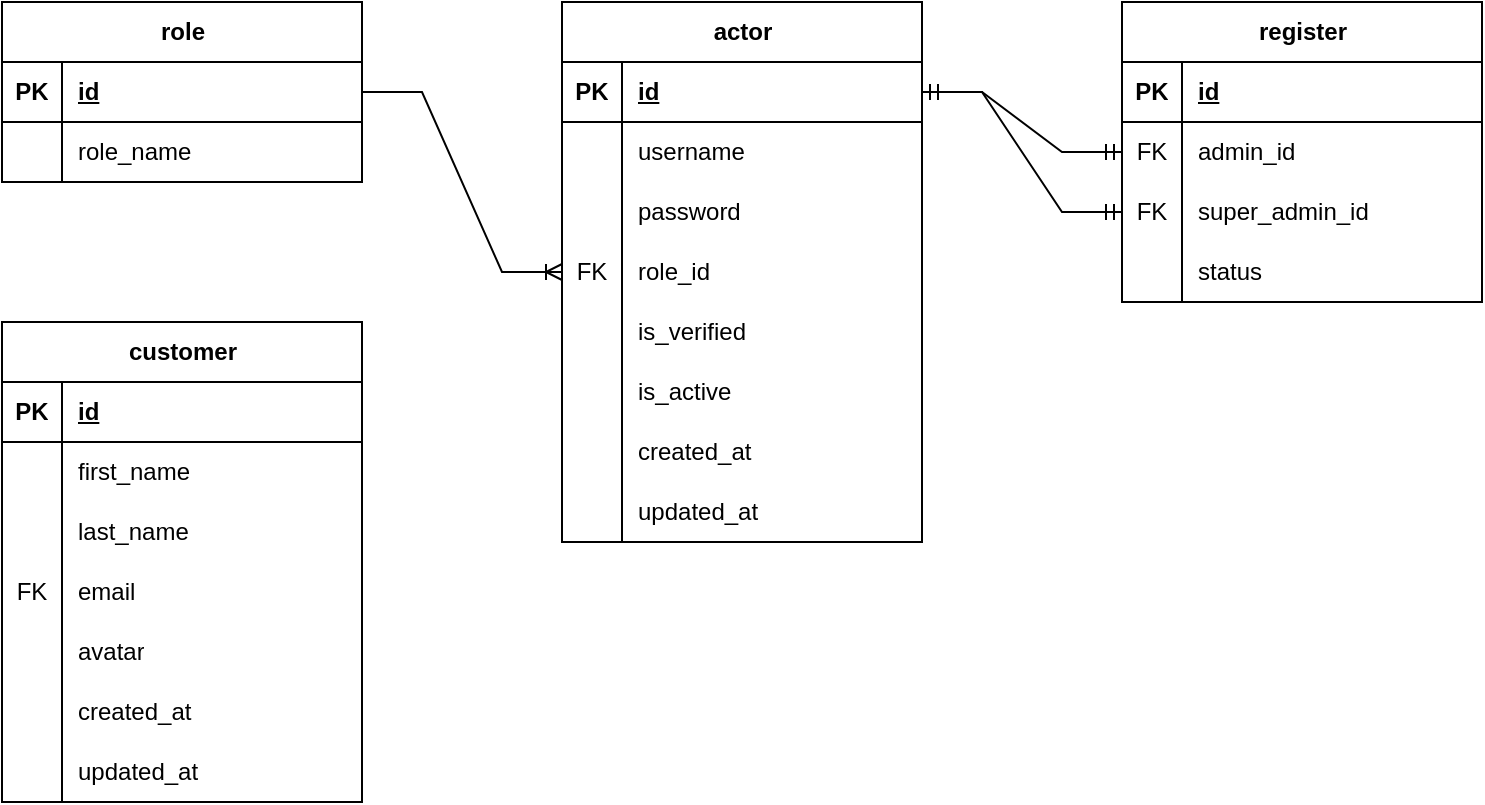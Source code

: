 <mxfile version="21.3.5" type="github">
  <diagram name="Page-1" id="bxqhoE-cmlJoWQWJi36k">
    <mxGraphModel dx="794" dy="438" grid="1" gridSize="10" guides="1" tooltips="1" connect="1" arrows="1" fold="1" page="1" pageScale="1" pageWidth="850" pageHeight="1400" math="0" shadow="0">
      <root>
        <mxCell id="0" />
        <mxCell id="1" parent="0" />
        <mxCell id="myVGlQ6n-wLWXdk3XVoU-1" value="actor" style="shape=table;startSize=30;container=1;collapsible=1;childLayout=tableLayout;fixedRows=1;rowLines=0;fontStyle=1;align=center;resizeLast=1;html=1;" vertex="1" parent="1">
          <mxGeometry x="320" y="40" width="180" height="270" as="geometry" />
        </mxCell>
        <mxCell id="myVGlQ6n-wLWXdk3XVoU-2" value="" style="shape=tableRow;horizontal=0;startSize=0;swimlaneHead=0;swimlaneBody=0;fillColor=none;collapsible=0;dropTarget=0;points=[[0,0.5],[1,0.5]];portConstraint=eastwest;top=0;left=0;right=0;bottom=1;" vertex="1" parent="myVGlQ6n-wLWXdk3XVoU-1">
          <mxGeometry y="30" width="180" height="30" as="geometry" />
        </mxCell>
        <mxCell id="myVGlQ6n-wLWXdk3XVoU-3" value="PK" style="shape=partialRectangle;connectable=0;fillColor=none;top=0;left=0;bottom=0;right=0;fontStyle=1;overflow=hidden;whiteSpace=wrap;html=1;" vertex="1" parent="myVGlQ6n-wLWXdk3XVoU-2">
          <mxGeometry width="30" height="30" as="geometry">
            <mxRectangle width="30" height="30" as="alternateBounds" />
          </mxGeometry>
        </mxCell>
        <mxCell id="myVGlQ6n-wLWXdk3XVoU-4" value="id" style="shape=partialRectangle;connectable=0;fillColor=none;top=0;left=0;bottom=0;right=0;align=left;spacingLeft=6;fontStyle=5;overflow=hidden;whiteSpace=wrap;html=1;" vertex="1" parent="myVGlQ6n-wLWXdk3XVoU-2">
          <mxGeometry x="30" width="150" height="30" as="geometry">
            <mxRectangle width="150" height="30" as="alternateBounds" />
          </mxGeometry>
        </mxCell>
        <mxCell id="myVGlQ6n-wLWXdk3XVoU-5" value="" style="shape=tableRow;horizontal=0;startSize=0;swimlaneHead=0;swimlaneBody=0;fillColor=none;collapsible=0;dropTarget=0;points=[[0,0.5],[1,0.5]];portConstraint=eastwest;top=0;left=0;right=0;bottom=0;" vertex="1" parent="myVGlQ6n-wLWXdk3XVoU-1">
          <mxGeometry y="60" width="180" height="30" as="geometry" />
        </mxCell>
        <mxCell id="myVGlQ6n-wLWXdk3XVoU-6" value="" style="shape=partialRectangle;connectable=0;fillColor=none;top=0;left=0;bottom=0;right=0;editable=1;overflow=hidden;whiteSpace=wrap;html=1;" vertex="1" parent="myVGlQ6n-wLWXdk3XVoU-5">
          <mxGeometry width="30" height="30" as="geometry">
            <mxRectangle width="30" height="30" as="alternateBounds" />
          </mxGeometry>
        </mxCell>
        <mxCell id="myVGlQ6n-wLWXdk3XVoU-7" value="username" style="shape=partialRectangle;connectable=0;fillColor=none;top=0;left=0;bottom=0;right=0;align=left;spacingLeft=6;overflow=hidden;whiteSpace=wrap;html=1;" vertex="1" parent="myVGlQ6n-wLWXdk3XVoU-5">
          <mxGeometry x="30" width="150" height="30" as="geometry">
            <mxRectangle width="150" height="30" as="alternateBounds" />
          </mxGeometry>
        </mxCell>
        <mxCell id="myVGlQ6n-wLWXdk3XVoU-8" value="" style="shape=tableRow;horizontal=0;startSize=0;swimlaneHead=0;swimlaneBody=0;fillColor=none;collapsible=0;dropTarget=0;points=[[0,0.5],[1,0.5]];portConstraint=eastwest;top=0;left=0;right=0;bottom=0;" vertex="1" parent="myVGlQ6n-wLWXdk3XVoU-1">
          <mxGeometry y="90" width="180" height="30" as="geometry" />
        </mxCell>
        <mxCell id="myVGlQ6n-wLWXdk3XVoU-9" value="" style="shape=partialRectangle;connectable=0;fillColor=none;top=0;left=0;bottom=0;right=0;editable=1;overflow=hidden;whiteSpace=wrap;html=1;" vertex="1" parent="myVGlQ6n-wLWXdk3XVoU-8">
          <mxGeometry width="30" height="30" as="geometry">
            <mxRectangle width="30" height="30" as="alternateBounds" />
          </mxGeometry>
        </mxCell>
        <mxCell id="myVGlQ6n-wLWXdk3XVoU-10" value="password" style="shape=partialRectangle;connectable=0;fillColor=none;top=0;left=0;bottom=0;right=0;align=left;spacingLeft=6;overflow=hidden;whiteSpace=wrap;html=1;" vertex="1" parent="myVGlQ6n-wLWXdk3XVoU-8">
          <mxGeometry x="30" width="150" height="30" as="geometry">
            <mxRectangle width="150" height="30" as="alternateBounds" />
          </mxGeometry>
        </mxCell>
        <mxCell id="myVGlQ6n-wLWXdk3XVoU-11" value="" style="shape=tableRow;horizontal=0;startSize=0;swimlaneHead=0;swimlaneBody=0;fillColor=none;collapsible=0;dropTarget=0;points=[[0,0.5],[1,0.5]];portConstraint=eastwest;top=0;left=0;right=0;bottom=0;" vertex="1" parent="myVGlQ6n-wLWXdk3XVoU-1">
          <mxGeometry y="120" width="180" height="30" as="geometry" />
        </mxCell>
        <mxCell id="myVGlQ6n-wLWXdk3XVoU-12" value="FK" style="shape=partialRectangle;connectable=0;fillColor=none;top=0;left=0;bottom=0;right=0;editable=1;overflow=hidden;whiteSpace=wrap;html=1;" vertex="1" parent="myVGlQ6n-wLWXdk3XVoU-11">
          <mxGeometry width="30" height="30" as="geometry">
            <mxRectangle width="30" height="30" as="alternateBounds" />
          </mxGeometry>
        </mxCell>
        <mxCell id="myVGlQ6n-wLWXdk3XVoU-13" value="role_id" style="shape=partialRectangle;connectable=0;fillColor=none;top=0;left=0;bottom=0;right=0;align=left;spacingLeft=6;overflow=hidden;whiteSpace=wrap;html=1;" vertex="1" parent="myVGlQ6n-wLWXdk3XVoU-11">
          <mxGeometry x="30" width="150" height="30" as="geometry">
            <mxRectangle width="150" height="30" as="alternateBounds" />
          </mxGeometry>
        </mxCell>
        <mxCell id="myVGlQ6n-wLWXdk3XVoU-14" value="" style="shape=tableRow;horizontal=0;startSize=0;swimlaneHead=0;swimlaneBody=0;fillColor=none;collapsible=0;dropTarget=0;points=[[0,0.5],[1,0.5]];portConstraint=eastwest;top=0;left=0;right=0;bottom=0;" vertex="1" parent="myVGlQ6n-wLWXdk3XVoU-1">
          <mxGeometry y="150" width="180" height="30" as="geometry" />
        </mxCell>
        <mxCell id="myVGlQ6n-wLWXdk3XVoU-15" value="" style="shape=partialRectangle;connectable=0;fillColor=none;top=0;left=0;bottom=0;right=0;editable=1;overflow=hidden;whiteSpace=wrap;html=1;" vertex="1" parent="myVGlQ6n-wLWXdk3XVoU-14">
          <mxGeometry width="30" height="30" as="geometry">
            <mxRectangle width="30" height="30" as="alternateBounds" />
          </mxGeometry>
        </mxCell>
        <mxCell id="myVGlQ6n-wLWXdk3XVoU-16" value="is_verified" style="shape=partialRectangle;connectable=0;fillColor=none;top=0;left=0;bottom=0;right=0;align=left;spacingLeft=6;overflow=hidden;whiteSpace=wrap;html=1;" vertex="1" parent="myVGlQ6n-wLWXdk3XVoU-14">
          <mxGeometry x="30" width="150" height="30" as="geometry">
            <mxRectangle width="150" height="30" as="alternateBounds" />
          </mxGeometry>
        </mxCell>
        <mxCell id="myVGlQ6n-wLWXdk3XVoU-17" value="" style="shape=tableRow;horizontal=0;startSize=0;swimlaneHead=0;swimlaneBody=0;fillColor=none;collapsible=0;dropTarget=0;points=[[0,0.5],[1,0.5]];portConstraint=eastwest;top=0;left=0;right=0;bottom=0;" vertex="1" parent="myVGlQ6n-wLWXdk3XVoU-1">
          <mxGeometry y="180" width="180" height="30" as="geometry" />
        </mxCell>
        <mxCell id="myVGlQ6n-wLWXdk3XVoU-18" value="" style="shape=partialRectangle;connectable=0;fillColor=none;top=0;left=0;bottom=0;right=0;editable=1;overflow=hidden;whiteSpace=wrap;html=1;" vertex="1" parent="myVGlQ6n-wLWXdk3XVoU-17">
          <mxGeometry width="30" height="30" as="geometry">
            <mxRectangle width="30" height="30" as="alternateBounds" />
          </mxGeometry>
        </mxCell>
        <mxCell id="myVGlQ6n-wLWXdk3XVoU-19" value="is_active" style="shape=partialRectangle;connectable=0;fillColor=none;top=0;left=0;bottom=0;right=0;align=left;spacingLeft=6;overflow=hidden;whiteSpace=wrap;html=1;" vertex="1" parent="myVGlQ6n-wLWXdk3XVoU-17">
          <mxGeometry x="30" width="150" height="30" as="geometry">
            <mxRectangle width="150" height="30" as="alternateBounds" />
          </mxGeometry>
        </mxCell>
        <mxCell id="myVGlQ6n-wLWXdk3XVoU-20" value="" style="shape=tableRow;horizontal=0;startSize=0;swimlaneHead=0;swimlaneBody=0;fillColor=none;collapsible=0;dropTarget=0;points=[[0,0.5],[1,0.5]];portConstraint=eastwest;top=0;left=0;right=0;bottom=0;" vertex="1" parent="myVGlQ6n-wLWXdk3XVoU-1">
          <mxGeometry y="210" width="180" height="30" as="geometry" />
        </mxCell>
        <mxCell id="myVGlQ6n-wLWXdk3XVoU-21" value="" style="shape=partialRectangle;connectable=0;fillColor=none;top=0;left=0;bottom=0;right=0;editable=1;overflow=hidden;whiteSpace=wrap;html=1;" vertex="1" parent="myVGlQ6n-wLWXdk3XVoU-20">
          <mxGeometry width="30" height="30" as="geometry">
            <mxRectangle width="30" height="30" as="alternateBounds" />
          </mxGeometry>
        </mxCell>
        <mxCell id="myVGlQ6n-wLWXdk3XVoU-22" value="created_at" style="shape=partialRectangle;connectable=0;fillColor=none;top=0;left=0;bottom=0;right=0;align=left;spacingLeft=6;overflow=hidden;whiteSpace=wrap;html=1;" vertex="1" parent="myVGlQ6n-wLWXdk3XVoU-20">
          <mxGeometry x="30" width="150" height="30" as="geometry">
            <mxRectangle width="150" height="30" as="alternateBounds" />
          </mxGeometry>
        </mxCell>
        <mxCell id="myVGlQ6n-wLWXdk3XVoU-23" value="" style="shape=tableRow;horizontal=0;startSize=0;swimlaneHead=0;swimlaneBody=0;fillColor=none;collapsible=0;dropTarget=0;points=[[0,0.5],[1,0.5]];portConstraint=eastwest;top=0;left=0;right=0;bottom=0;" vertex="1" parent="myVGlQ6n-wLWXdk3XVoU-1">
          <mxGeometry y="240" width="180" height="30" as="geometry" />
        </mxCell>
        <mxCell id="myVGlQ6n-wLWXdk3XVoU-24" value="" style="shape=partialRectangle;connectable=0;fillColor=none;top=0;left=0;bottom=0;right=0;editable=1;overflow=hidden;whiteSpace=wrap;html=1;" vertex="1" parent="myVGlQ6n-wLWXdk3XVoU-23">
          <mxGeometry width="30" height="30" as="geometry">
            <mxRectangle width="30" height="30" as="alternateBounds" />
          </mxGeometry>
        </mxCell>
        <mxCell id="myVGlQ6n-wLWXdk3XVoU-25" value="updated_at" style="shape=partialRectangle;connectable=0;fillColor=none;top=0;left=0;bottom=0;right=0;align=left;spacingLeft=6;overflow=hidden;whiteSpace=wrap;html=1;" vertex="1" parent="myVGlQ6n-wLWXdk3XVoU-23">
          <mxGeometry x="30" width="150" height="30" as="geometry">
            <mxRectangle width="150" height="30" as="alternateBounds" />
          </mxGeometry>
        </mxCell>
        <mxCell id="myVGlQ6n-wLWXdk3XVoU-26" value="customer" style="shape=table;startSize=30;container=1;collapsible=1;childLayout=tableLayout;fixedRows=1;rowLines=0;fontStyle=1;align=center;resizeLast=1;html=1;" vertex="1" parent="1">
          <mxGeometry x="40" y="200" width="180" height="240" as="geometry" />
        </mxCell>
        <mxCell id="myVGlQ6n-wLWXdk3XVoU-27" value="" style="shape=tableRow;horizontal=0;startSize=0;swimlaneHead=0;swimlaneBody=0;fillColor=none;collapsible=0;dropTarget=0;points=[[0,0.5],[1,0.5]];portConstraint=eastwest;top=0;left=0;right=0;bottom=1;" vertex="1" parent="myVGlQ6n-wLWXdk3XVoU-26">
          <mxGeometry y="30" width="180" height="30" as="geometry" />
        </mxCell>
        <mxCell id="myVGlQ6n-wLWXdk3XVoU-28" value="PK" style="shape=partialRectangle;connectable=0;fillColor=none;top=0;left=0;bottom=0;right=0;fontStyle=1;overflow=hidden;whiteSpace=wrap;html=1;" vertex="1" parent="myVGlQ6n-wLWXdk3XVoU-27">
          <mxGeometry width="30" height="30" as="geometry">
            <mxRectangle width="30" height="30" as="alternateBounds" />
          </mxGeometry>
        </mxCell>
        <mxCell id="myVGlQ6n-wLWXdk3XVoU-29" value="id" style="shape=partialRectangle;connectable=0;fillColor=none;top=0;left=0;bottom=0;right=0;align=left;spacingLeft=6;fontStyle=5;overflow=hidden;whiteSpace=wrap;html=1;" vertex="1" parent="myVGlQ6n-wLWXdk3XVoU-27">
          <mxGeometry x="30" width="150" height="30" as="geometry">
            <mxRectangle width="150" height="30" as="alternateBounds" />
          </mxGeometry>
        </mxCell>
        <mxCell id="myVGlQ6n-wLWXdk3XVoU-30" value="" style="shape=tableRow;horizontal=0;startSize=0;swimlaneHead=0;swimlaneBody=0;fillColor=none;collapsible=0;dropTarget=0;points=[[0,0.5],[1,0.5]];portConstraint=eastwest;top=0;left=0;right=0;bottom=0;" vertex="1" parent="myVGlQ6n-wLWXdk3XVoU-26">
          <mxGeometry y="60" width="180" height="30" as="geometry" />
        </mxCell>
        <mxCell id="myVGlQ6n-wLWXdk3XVoU-31" value="" style="shape=partialRectangle;connectable=0;fillColor=none;top=0;left=0;bottom=0;right=0;editable=1;overflow=hidden;whiteSpace=wrap;html=1;" vertex="1" parent="myVGlQ6n-wLWXdk3XVoU-30">
          <mxGeometry width="30" height="30" as="geometry">
            <mxRectangle width="30" height="30" as="alternateBounds" />
          </mxGeometry>
        </mxCell>
        <mxCell id="myVGlQ6n-wLWXdk3XVoU-32" value="first_name" style="shape=partialRectangle;connectable=0;fillColor=none;top=0;left=0;bottom=0;right=0;align=left;spacingLeft=6;overflow=hidden;whiteSpace=wrap;html=1;" vertex="1" parent="myVGlQ6n-wLWXdk3XVoU-30">
          <mxGeometry x="30" width="150" height="30" as="geometry">
            <mxRectangle width="150" height="30" as="alternateBounds" />
          </mxGeometry>
        </mxCell>
        <mxCell id="myVGlQ6n-wLWXdk3XVoU-33" value="" style="shape=tableRow;horizontal=0;startSize=0;swimlaneHead=0;swimlaneBody=0;fillColor=none;collapsible=0;dropTarget=0;points=[[0,0.5],[1,0.5]];portConstraint=eastwest;top=0;left=0;right=0;bottom=0;" vertex="1" parent="myVGlQ6n-wLWXdk3XVoU-26">
          <mxGeometry y="90" width="180" height="30" as="geometry" />
        </mxCell>
        <mxCell id="myVGlQ6n-wLWXdk3XVoU-34" value="" style="shape=partialRectangle;connectable=0;fillColor=none;top=0;left=0;bottom=0;right=0;editable=1;overflow=hidden;whiteSpace=wrap;html=1;" vertex="1" parent="myVGlQ6n-wLWXdk3XVoU-33">
          <mxGeometry width="30" height="30" as="geometry">
            <mxRectangle width="30" height="30" as="alternateBounds" />
          </mxGeometry>
        </mxCell>
        <mxCell id="myVGlQ6n-wLWXdk3XVoU-35" value="last_name" style="shape=partialRectangle;connectable=0;fillColor=none;top=0;left=0;bottom=0;right=0;align=left;spacingLeft=6;overflow=hidden;whiteSpace=wrap;html=1;" vertex="1" parent="myVGlQ6n-wLWXdk3XVoU-33">
          <mxGeometry x="30" width="150" height="30" as="geometry">
            <mxRectangle width="150" height="30" as="alternateBounds" />
          </mxGeometry>
        </mxCell>
        <mxCell id="myVGlQ6n-wLWXdk3XVoU-36" value="" style="shape=tableRow;horizontal=0;startSize=0;swimlaneHead=0;swimlaneBody=0;fillColor=none;collapsible=0;dropTarget=0;points=[[0,0.5],[1,0.5]];portConstraint=eastwest;top=0;left=0;right=0;bottom=0;" vertex="1" parent="myVGlQ6n-wLWXdk3XVoU-26">
          <mxGeometry y="120" width="180" height="30" as="geometry" />
        </mxCell>
        <mxCell id="myVGlQ6n-wLWXdk3XVoU-37" value="FK" style="shape=partialRectangle;connectable=0;fillColor=none;top=0;left=0;bottom=0;right=0;editable=1;overflow=hidden;whiteSpace=wrap;html=1;" vertex="1" parent="myVGlQ6n-wLWXdk3XVoU-36">
          <mxGeometry width="30" height="30" as="geometry">
            <mxRectangle width="30" height="30" as="alternateBounds" />
          </mxGeometry>
        </mxCell>
        <mxCell id="myVGlQ6n-wLWXdk3XVoU-38" value="email" style="shape=partialRectangle;connectable=0;fillColor=none;top=0;left=0;bottom=0;right=0;align=left;spacingLeft=6;overflow=hidden;whiteSpace=wrap;html=1;" vertex="1" parent="myVGlQ6n-wLWXdk3XVoU-36">
          <mxGeometry x="30" width="150" height="30" as="geometry">
            <mxRectangle width="150" height="30" as="alternateBounds" />
          </mxGeometry>
        </mxCell>
        <mxCell id="myVGlQ6n-wLWXdk3XVoU-39" value="" style="shape=tableRow;horizontal=0;startSize=0;swimlaneHead=0;swimlaneBody=0;fillColor=none;collapsible=0;dropTarget=0;points=[[0,0.5],[1,0.5]];portConstraint=eastwest;top=0;left=0;right=0;bottom=0;" vertex="1" parent="myVGlQ6n-wLWXdk3XVoU-26">
          <mxGeometry y="150" width="180" height="30" as="geometry" />
        </mxCell>
        <mxCell id="myVGlQ6n-wLWXdk3XVoU-40" value="" style="shape=partialRectangle;connectable=0;fillColor=none;top=0;left=0;bottom=0;right=0;editable=1;overflow=hidden;whiteSpace=wrap;html=1;" vertex="1" parent="myVGlQ6n-wLWXdk3XVoU-39">
          <mxGeometry width="30" height="30" as="geometry">
            <mxRectangle width="30" height="30" as="alternateBounds" />
          </mxGeometry>
        </mxCell>
        <mxCell id="myVGlQ6n-wLWXdk3XVoU-41" value="avatar" style="shape=partialRectangle;connectable=0;fillColor=none;top=0;left=0;bottom=0;right=0;align=left;spacingLeft=6;overflow=hidden;whiteSpace=wrap;html=1;" vertex="1" parent="myVGlQ6n-wLWXdk3XVoU-39">
          <mxGeometry x="30" width="150" height="30" as="geometry">
            <mxRectangle width="150" height="30" as="alternateBounds" />
          </mxGeometry>
        </mxCell>
        <mxCell id="myVGlQ6n-wLWXdk3XVoU-45" value="" style="shape=tableRow;horizontal=0;startSize=0;swimlaneHead=0;swimlaneBody=0;fillColor=none;collapsible=0;dropTarget=0;points=[[0,0.5],[1,0.5]];portConstraint=eastwest;top=0;left=0;right=0;bottom=0;" vertex="1" parent="myVGlQ6n-wLWXdk3XVoU-26">
          <mxGeometry y="180" width="180" height="30" as="geometry" />
        </mxCell>
        <mxCell id="myVGlQ6n-wLWXdk3XVoU-46" value="" style="shape=partialRectangle;connectable=0;fillColor=none;top=0;left=0;bottom=0;right=0;editable=1;overflow=hidden;whiteSpace=wrap;html=1;" vertex="1" parent="myVGlQ6n-wLWXdk3XVoU-45">
          <mxGeometry width="30" height="30" as="geometry">
            <mxRectangle width="30" height="30" as="alternateBounds" />
          </mxGeometry>
        </mxCell>
        <mxCell id="myVGlQ6n-wLWXdk3XVoU-47" value="created_at" style="shape=partialRectangle;connectable=0;fillColor=none;top=0;left=0;bottom=0;right=0;align=left;spacingLeft=6;overflow=hidden;whiteSpace=wrap;html=1;" vertex="1" parent="myVGlQ6n-wLWXdk3XVoU-45">
          <mxGeometry x="30" width="150" height="30" as="geometry">
            <mxRectangle width="150" height="30" as="alternateBounds" />
          </mxGeometry>
        </mxCell>
        <mxCell id="myVGlQ6n-wLWXdk3XVoU-48" value="" style="shape=tableRow;horizontal=0;startSize=0;swimlaneHead=0;swimlaneBody=0;fillColor=none;collapsible=0;dropTarget=0;points=[[0,0.5],[1,0.5]];portConstraint=eastwest;top=0;left=0;right=0;bottom=0;" vertex="1" parent="myVGlQ6n-wLWXdk3XVoU-26">
          <mxGeometry y="210" width="180" height="30" as="geometry" />
        </mxCell>
        <mxCell id="myVGlQ6n-wLWXdk3XVoU-49" value="" style="shape=partialRectangle;connectable=0;fillColor=none;top=0;left=0;bottom=0;right=0;editable=1;overflow=hidden;whiteSpace=wrap;html=1;" vertex="1" parent="myVGlQ6n-wLWXdk3XVoU-48">
          <mxGeometry width="30" height="30" as="geometry">
            <mxRectangle width="30" height="30" as="alternateBounds" />
          </mxGeometry>
        </mxCell>
        <mxCell id="myVGlQ6n-wLWXdk3XVoU-50" value="updated_at" style="shape=partialRectangle;connectable=0;fillColor=none;top=0;left=0;bottom=0;right=0;align=left;spacingLeft=6;overflow=hidden;whiteSpace=wrap;html=1;" vertex="1" parent="myVGlQ6n-wLWXdk3XVoU-48">
          <mxGeometry x="30" width="150" height="30" as="geometry">
            <mxRectangle width="150" height="30" as="alternateBounds" />
          </mxGeometry>
        </mxCell>
        <mxCell id="myVGlQ6n-wLWXdk3XVoU-54" value="role" style="shape=table;startSize=30;container=1;collapsible=1;childLayout=tableLayout;fixedRows=1;rowLines=0;fontStyle=1;align=center;resizeLast=1;html=1;" vertex="1" parent="1">
          <mxGeometry x="40" y="40" width="180" height="90" as="geometry" />
        </mxCell>
        <mxCell id="myVGlQ6n-wLWXdk3XVoU-55" value="" style="shape=tableRow;horizontal=0;startSize=0;swimlaneHead=0;swimlaneBody=0;fillColor=none;collapsible=0;dropTarget=0;points=[[0,0.5],[1,0.5]];portConstraint=eastwest;top=0;left=0;right=0;bottom=1;" vertex="1" parent="myVGlQ6n-wLWXdk3XVoU-54">
          <mxGeometry y="30" width="180" height="30" as="geometry" />
        </mxCell>
        <mxCell id="myVGlQ6n-wLWXdk3XVoU-56" value="PK" style="shape=partialRectangle;connectable=0;fillColor=none;top=0;left=0;bottom=0;right=0;fontStyle=1;overflow=hidden;whiteSpace=wrap;html=1;" vertex="1" parent="myVGlQ6n-wLWXdk3XVoU-55">
          <mxGeometry width="30" height="30" as="geometry">
            <mxRectangle width="30" height="30" as="alternateBounds" />
          </mxGeometry>
        </mxCell>
        <mxCell id="myVGlQ6n-wLWXdk3XVoU-57" value="id" style="shape=partialRectangle;connectable=0;fillColor=none;top=0;left=0;bottom=0;right=0;align=left;spacingLeft=6;fontStyle=5;overflow=hidden;whiteSpace=wrap;html=1;" vertex="1" parent="myVGlQ6n-wLWXdk3XVoU-55">
          <mxGeometry x="30" width="150" height="30" as="geometry">
            <mxRectangle width="150" height="30" as="alternateBounds" />
          </mxGeometry>
        </mxCell>
        <mxCell id="myVGlQ6n-wLWXdk3XVoU-58" value="" style="shape=tableRow;horizontal=0;startSize=0;swimlaneHead=0;swimlaneBody=0;fillColor=none;collapsible=0;dropTarget=0;points=[[0,0.5],[1,0.5]];portConstraint=eastwest;top=0;left=0;right=0;bottom=0;" vertex="1" parent="myVGlQ6n-wLWXdk3XVoU-54">
          <mxGeometry y="60" width="180" height="30" as="geometry" />
        </mxCell>
        <mxCell id="myVGlQ6n-wLWXdk3XVoU-59" value="" style="shape=partialRectangle;connectable=0;fillColor=none;top=0;left=0;bottom=0;right=0;editable=1;overflow=hidden;whiteSpace=wrap;html=1;" vertex="1" parent="myVGlQ6n-wLWXdk3XVoU-58">
          <mxGeometry width="30" height="30" as="geometry">
            <mxRectangle width="30" height="30" as="alternateBounds" />
          </mxGeometry>
        </mxCell>
        <mxCell id="myVGlQ6n-wLWXdk3XVoU-60" value="role_name" style="shape=partialRectangle;connectable=0;fillColor=none;top=0;left=0;bottom=0;right=0;align=left;spacingLeft=6;overflow=hidden;whiteSpace=wrap;html=1;" vertex="1" parent="myVGlQ6n-wLWXdk3XVoU-58">
          <mxGeometry x="30" width="150" height="30" as="geometry">
            <mxRectangle width="150" height="30" as="alternateBounds" />
          </mxGeometry>
        </mxCell>
        <mxCell id="myVGlQ6n-wLWXdk3XVoU-79" value="register" style="shape=table;startSize=30;container=1;collapsible=1;childLayout=tableLayout;fixedRows=1;rowLines=0;fontStyle=1;align=center;resizeLast=1;html=1;" vertex="1" parent="1">
          <mxGeometry x="600" y="40" width="180" height="150" as="geometry" />
        </mxCell>
        <mxCell id="myVGlQ6n-wLWXdk3XVoU-80" value="" style="shape=tableRow;horizontal=0;startSize=0;swimlaneHead=0;swimlaneBody=0;fillColor=none;collapsible=0;dropTarget=0;points=[[0,0.5],[1,0.5]];portConstraint=eastwest;top=0;left=0;right=0;bottom=1;" vertex="1" parent="myVGlQ6n-wLWXdk3XVoU-79">
          <mxGeometry y="30" width="180" height="30" as="geometry" />
        </mxCell>
        <mxCell id="myVGlQ6n-wLWXdk3XVoU-81" value="PK" style="shape=partialRectangle;connectable=0;fillColor=none;top=0;left=0;bottom=0;right=0;fontStyle=1;overflow=hidden;whiteSpace=wrap;html=1;" vertex="1" parent="myVGlQ6n-wLWXdk3XVoU-80">
          <mxGeometry width="30" height="30" as="geometry">
            <mxRectangle width="30" height="30" as="alternateBounds" />
          </mxGeometry>
        </mxCell>
        <mxCell id="myVGlQ6n-wLWXdk3XVoU-82" value="id" style="shape=partialRectangle;connectable=0;fillColor=none;top=0;left=0;bottom=0;right=0;align=left;spacingLeft=6;fontStyle=5;overflow=hidden;whiteSpace=wrap;html=1;" vertex="1" parent="myVGlQ6n-wLWXdk3XVoU-80">
          <mxGeometry x="30" width="150" height="30" as="geometry">
            <mxRectangle width="150" height="30" as="alternateBounds" />
          </mxGeometry>
        </mxCell>
        <mxCell id="myVGlQ6n-wLWXdk3XVoU-83" value="" style="shape=tableRow;horizontal=0;startSize=0;swimlaneHead=0;swimlaneBody=0;fillColor=none;collapsible=0;dropTarget=0;points=[[0,0.5],[1,0.5]];portConstraint=eastwest;top=0;left=0;right=0;bottom=0;" vertex="1" parent="myVGlQ6n-wLWXdk3XVoU-79">
          <mxGeometry y="60" width="180" height="30" as="geometry" />
        </mxCell>
        <mxCell id="myVGlQ6n-wLWXdk3XVoU-84" value="FK" style="shape=partialRectangle;connectable=0;fillColor=none;top=0;left=0;bottom=0;right=0;editable=1;overflow=hidden;whiteSpace=wrap;html=1;" vertex="1" parent="myVGlQ6n-wLWXdk3XVoU-83">
          <mxGeometry width="30" height="30" as="geometry">
            <mxRectangle width="30" height="30" as="alternateBounds" />
          </mxGeometry>
        </mxCell>
        <mxCell id="myVGlQ6n-wLWXdk3XVoU-85" value="admin_id" style="shape=partialRectangle;connectable=0;fillColor=none;top=0;left=0;bottom=0;right=0;align=left;spacingLeft=6;overflow=hidden;whiteSpace=wrap;html=1;" vertex="1" parent="myVGlQ6n-wLWXdk3XVoU-83">
          <mxGeometry x="30" width="150" height="30" as="geometry">
            <mxRectangle width="150" height="30" as="alternateBounds" />
          </mxGeometry>
        </mxCell>
        <mxCell id="myVGlQ6n-wLWXdk3XVoU-86" value="" style="shape=tableRow;horizontal=0;startSize=0;swimlaneHead=0;swimlaneBody=0;fillColor=none;collapsible=0;dropTarget=0;points=[[0,0.5],[1,0.5]];portConstraint=eastwest;top=0;left=0;right=0;bottom=0;" vertex="1" parent="myVGlQ6n-wLWXdk3XVoU-79">
          <mxGeometry y="90" width="180" height="30" as="geometry" />
        </mxCell>
        <mxCell id="myVGlQ6n-wLWXdk3XVoU-87" value="FK" style="shape=partialRectangle;connectable=0;fillColor=none;top=0;left=0;bottom=0;right=0;editable=1;overflow=hidden;whiteSpace=wrap;html=1;" vertex="1" parent="myVGlQ6n-wLWXdk3XVoU-86">
          <mxGeometry width="30" height="30" as="geometry">
            <mxRectangle width="30" height="30" as="alternateBounds" />
          </mxGeometry>
        </mxCell>
        <mxCell id="myVGlQ6n-wLWXdk3XVoU-88" value="super_admin_id" style="shape=partialRectangle;connectable=0;fillColor=none;top=0;left=0;bottom=0;right=0;align=left;spacingLeft=6;overflow=hidden;whiteSpace=wrap;html=1;" vertex="1" parent="myVGlQ6n-wLWXdk3XVoU-86">
          <mxGeometry x="30" width="150" height="30" as="geometry">
            <mxRectangle width="150" height="30" as="alternateBounds" />
          </mxGeometry>
        </mxCell>
        <mxCell id="myVGlQ6n-wLWXdk3XVoU-89" value="" style="shape=tableRow;horizontal=0;startSize=0;swimlaneHead=0;swimlaneBody=0;fillColor=none;collapsible=0;dropTarget=0;points=[[0,0.5],[1,0.5]];portConstraint=eastwest;top=0;left=0;right=0;bottom=0;" vertex="1" parent="myVGlQ6n-wLWXdk3XVoU-79">
          <mxGeometry y="120" width="180" height="30" as="geometry" />
        </mxCell>
        <mxCell id="myVGlQ6n-wLWXdk3XVoU-90" value="" style="shape=partialRectangle;connectable=0;fillColor=none;top=0;left=0;bottom=0;right=0;editable=1;overflow=hidden;whiteSpace=wrap;html=1;" vertex="1" parent="myVGlQ6n-wLWXdk3XVoU-89">
          <mxGeometry width="30" height="30" as="geometry">
            <mxRectangle width="30" height="30" as="alternateBounds" />
          </mxGeometry>
        </mxCell>
        <mxCell id="myVGlQ6n-wLWXdk3XVoU-91" value="status" style="shape=partialRectangle;connectable=0;fillColor=none;top=0;left=0;bottom=0;right=0;align=left;spacingLeft=6;overflow=hidden;whiteSpace=wrap;html=1;" vertex="1" parent="myVGlQ6n-wLWXdk3XVoU-89">
          <mxGeometry x="30" width="150" height="30" as="geometry">
            <mxRectangle width="150" height="30" as="alternateBounds" />
          </mxGeometry>
        </mxCell>
        <mxCell id="myVGlQ6n-wLWXdk3XVoU-104" value="" style="edgeStyle=entityRelationEdgeStyle;fontSize=12;html=1;endArrow=ERoneToMany;rounded=0;" edge="1" parent="1" source="myVGlQ6n-wLWXdk3XVoU-55" target="myVGlQ6n-wLWXdk3XVoU-11">
          <mxGeometry width="100" height="100" relative="1" as="geometry">
            <mxPoint x="360" y="280" as="sourcePoint" />
            <mxPoint x="460" y="180" as="targetPoint" />
          </mxGeometry>
        </mxCell>
        <mxCell id="myVGlQ6n-wLWXdk3XVoU-105" value="" style="edgeStyle=entityRelationEdgeStyle;fontSize=12;html=1;endArrow=ERmandOne;startArrow=ERmandOne;rounded=0;" edge="1" parent="1" source="myVGlQ6n-wLWXdk3XVoU-2" target="myVGlQ6n-wLWXdk3XVoU-83">
          <mxGeometry width="100" height="100" relative="1" as="geometry">
            <mxPoint x="500" y="210" as="sourcePoint" />
            <mxPoint x="600" y="110" as="targetPoint" />
          </mxGeometry>
        </mxCell>
        <mxCell id="myVGlQ6n-wLWXdk3XVoU-106" value="" style="edgeStyle=entityRelationEdgeStyle;fontSize=12;html=1;endArrow=ERmandOne;startArrow=ERmandOne;rounded=0;" edge="1" parent="1" source="myVGlQ6n-wLWXdk3XVoU-2" target="myVGlQ6n-wLWXdk3XVoU-86">
          <mxGeometry width="100" height="100" relative="1" as="geometry">
            <mxPoint x="540" y="340" as="sourcePoint" />
            <mxPoint x="640" y="240" as="targetPoint" />
          </mxGeometry>
        </mxCell>
      </root>
    </mxGraphModel>
  </diagram>
</mxfile>
